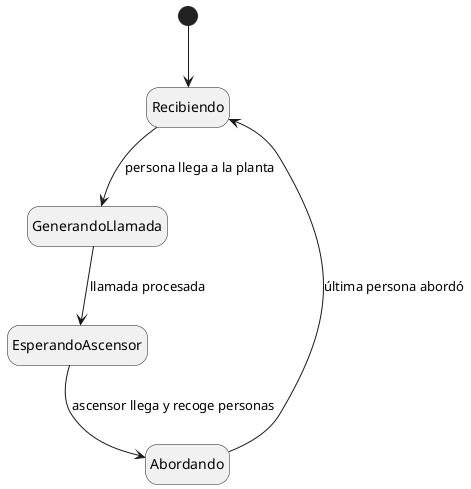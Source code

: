 @startuml
' Diagrama de Estados: Planta
hide empty description

[*] --> Recibiendo

Recibiendo --> GenerandoLlamada : persona llega a la planta
GenerandoLlamada --> EsperandoAscensor : llamada procesada
EsperandoAscensor --> Abordando : ascensor llega y recoge personas
Abordando --> Recibiendo : última persona abordó
@enduml

